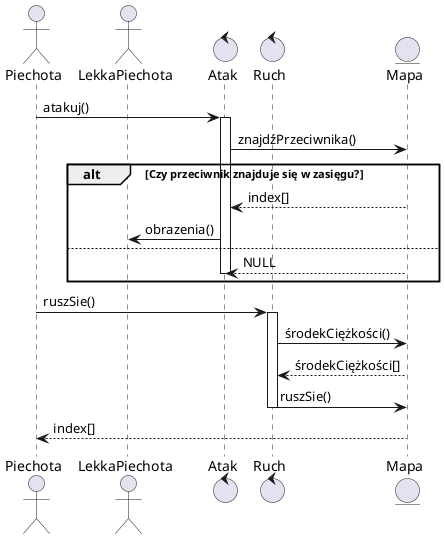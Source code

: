 @startuml
'https://plantuml.com/sequence-diagram

actor Piechota
actor LekkaPiechota
control Atak
control Ruch
entity Mapa

Piechota ->  Atak: atakuj()
activate Atak
Atak -> Mapa: znajdźPrzeciwnika()
alt Czy przeciwnik znajduje się w zasięgu?
Mapa --> Atak: index[]
Atak -> LekkaPiechota: obrazenia()
else
Mapa --> Atak: NULL
deactivate Atak
end


Piechota ->  Ruch: ruszSie()
activate Ruch
Ruch -> Mapa: środekCiężkości()
Mapa --> Ruch: środekCiężkości[]
Ruch -> Mapa: ruszSie()
deactivate Ruch
Mapa --> Piechota: index[]



@enduml